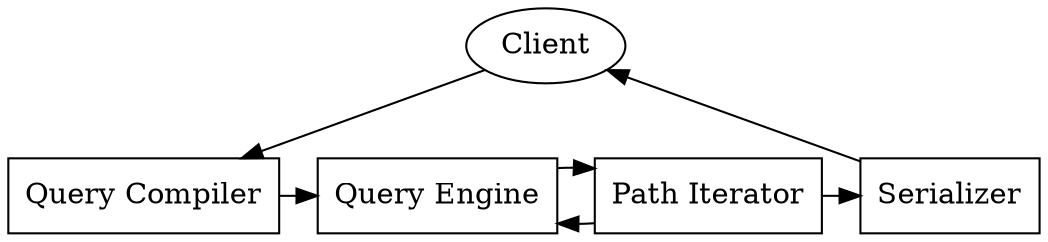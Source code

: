 digraph G {
  client [label="Client"];
  
  subgraph sky_server {
    label="Sky Server";
    shape="box";
    node [shape="box"];
    rank=sink; query_compiler; serializer;
    rank=same; path_iterator; query_engine;
    
    query_compiler [label="Query Compiler"];
    path_iterator [label="Path Iterator"];
    query_engine [label="Query Engine"];
    serializer [label="Serializer"];

    query_compiler -> query_engine;
    path_iterator -> query_engine;
    query_engine -> path_iterator;
    path_iterator -> serializer;
  }

  client -> query_compiler;
  serializer -> client;
}
